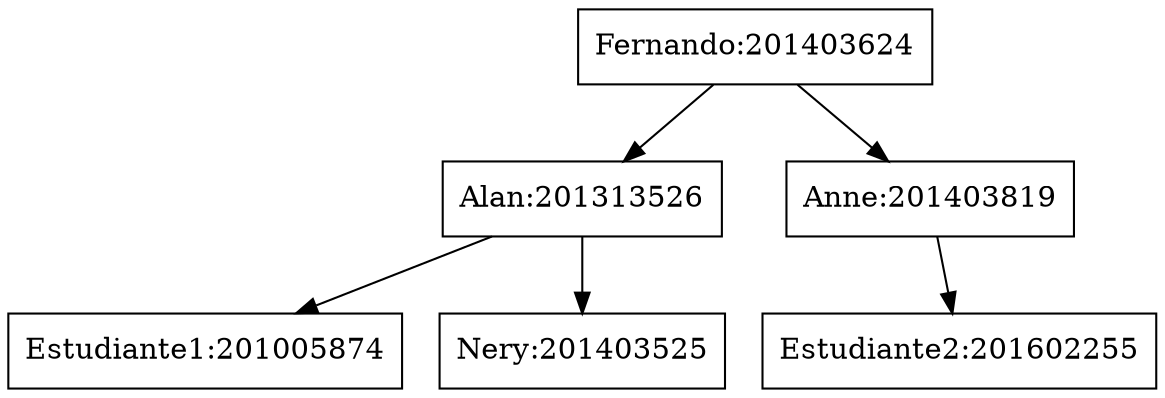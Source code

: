 digraph structs {
	node [shape=record]
	rankdir=TB
	201005874 [label="{Estudiante1:201005874}"]
	201313526 [label="{Alan:201313526}"]
	201313526 -> 201005874
	201313526 -> 201403525
	201403525 [label="{Nery:201403525}"]
	201403624 [label="{Fernando:201403624}"]
	201403624 -> 201313526
	201403624 -> 201403819
	201403819 [label="{Anne:201403819}"]
	201403819 -> 201602255
	201602255 [label="{Estudiante2:201602255}"]
}
